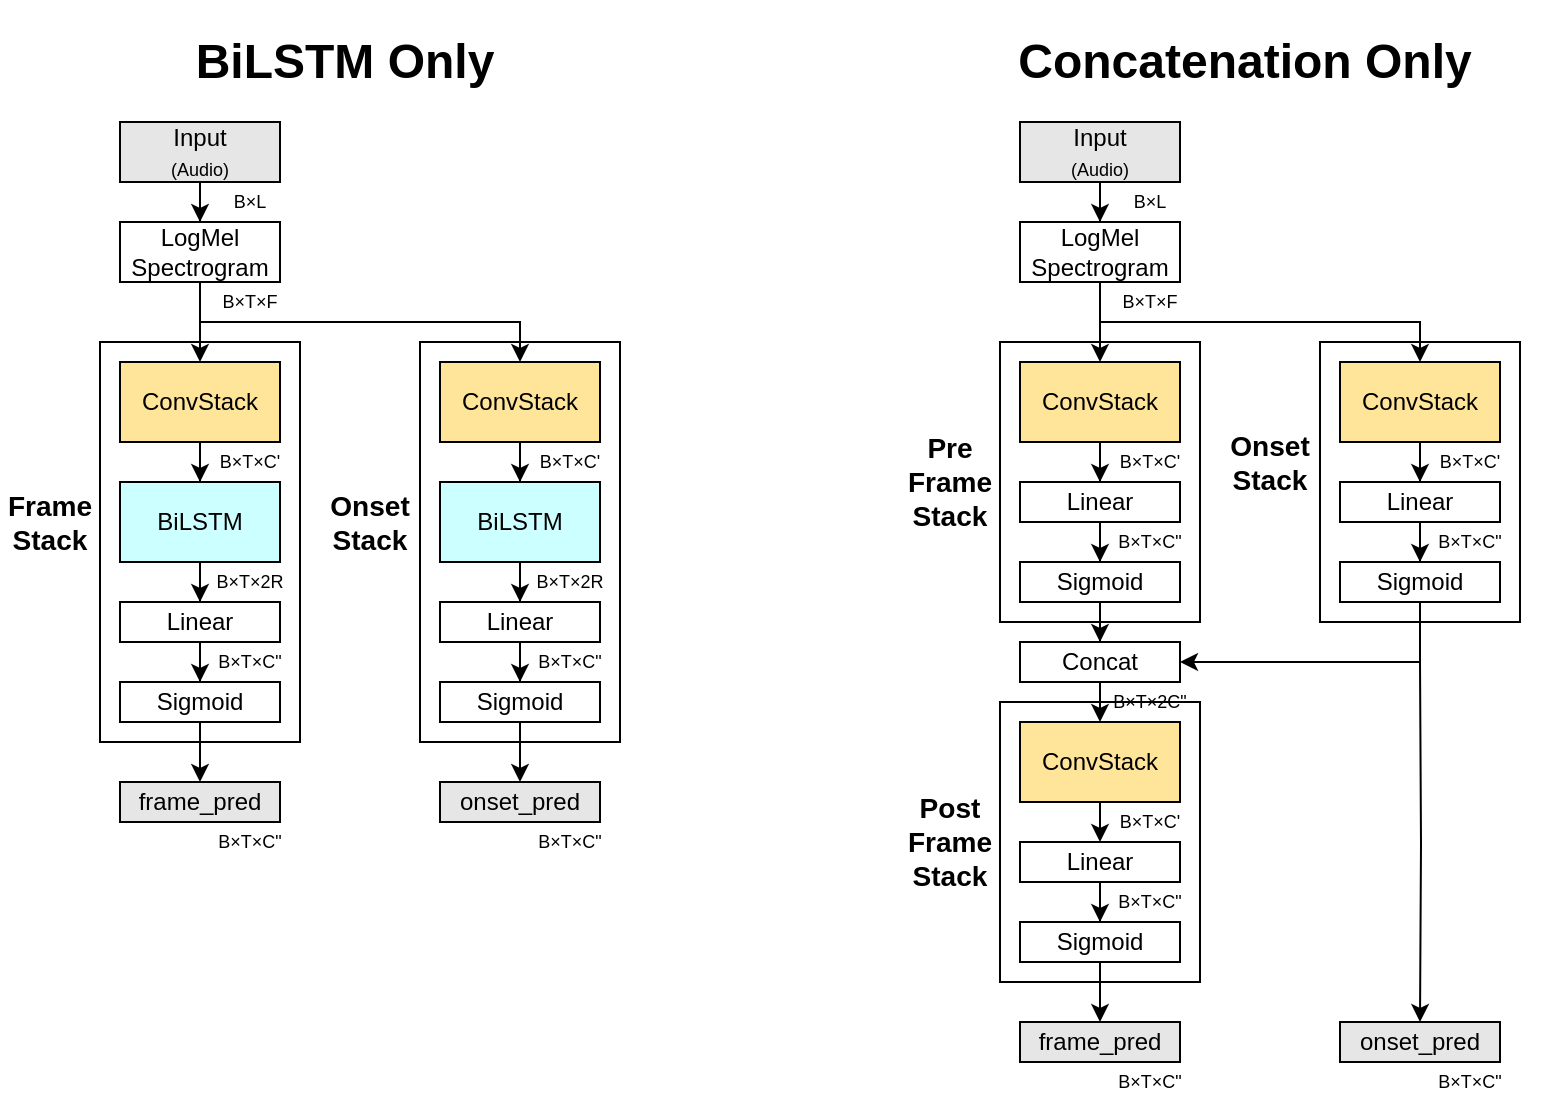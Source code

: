 <mxfile version="26.2.2">
  <diagram name="Page-1" id="Ry5E4VyP3oIoueq6zQVK">
    <mxGraphModel dx="910" dy="704" grid="1" gridSize="10" guides="1" tooltips="1" connect="1" arrows="1" fold="1" page="1" pageScale="1" pageWidth="827" pageHeight="1169" math="0" shadow="0">
      <root>
        <mxCell id="0" />
        <mxCell id="1" parent="0" />
        <mxCell id="hg9_Pr8IPu3EkkVxl7I2-6" value="" style="rounded=0;whiteSpace=wrap;html=1;align=center;fontColor=#000000;" parent="1" vertex="1">
          <mxGeometry x="620" y="490" width="100" height="140" as="geometry" />
        </mxCell>
        <mxCell id="FKnu9fOOEgawx1uUUJKB-68" value="&lt;h1&gt;Concatenation Only&lt;/h1&gt;" style="text;html=1;align=center;verticalAlign=middle;whiteSpace=wrap;rounded=0;fontStyle=1;fontColor=#000000;" parent="1" vertex="1">
          <mxGeometry x="590" y="150" width="305" height="40" as="geometry" />
        </mxCell>
        <mxCell id="FKnu9fOOEgawx1uUUJKB-69" value="" style="rounded=0;whiteSpace=wrap;html=1;align=center;fontColor=#000000;" parent="1" vertex="1">
          <mxGeometry x="780" y="310" width="100" height="140" as="geometry" />
        </mxCell>
        <mxCell id="hg9_Pr8IPu3EkkVxl7I2-3" style="edgeStyle=orthogonalEdgeStyle;rounded=0;orthogonalLoop=1;jettySize=auto;html=1;entryX=0.5;entryY=0;entryDx=0;entryDy=0;" parent="1" source="FKnu9fOOEgawx1uUUJKB-71" target="xEXkKyEz45HYC3gErNy9-41" edge="1">
          <mxGeometry relative="1" as="geometry">
            <mxPoint x="830" y="380" as="targetPoint" />
          </mxGeometry>
        </mxCell>
        <mxCell id="FKnu9fOOEgawx1uUUJKB-71" value="ConvStack" style="rounded=0;whiteSpace=wrap;html=1;fillColor=#FFE599;fontColor=#000000;" parent="1" vertex="1">
          <mxGeometry x="790" y="320" width="80" height="40" as="geometry" />
        </mxCell>
        <mxCell id="FKnu9fOOEgawx1uUUJKB-74" style="edgeStyle=orthogonalEdgeStyle;rounded=0;orthogonalLoop=1;jettySize=auto;html=1;fontColor=#000000;" parent="1" target="FKnu9fOOEgawx1uUUJKB-85" edge="1">
          <mxGeometry relative="1" as="geometry">
            <mxPoint x="830" y="470" as="sourcePoint" />
          </mxGeometry>
        </mxCell>
        <mxCell id="hg9_Pr8IPu3EkkVxl7I2-19" style="edgeStyle=orthogonalEdgeStyle;rounded=0;orthogonalLoop=1;jettySize=auto;html=1;entryX=1;entryY=0.5;entryDx=0;entryDy=0;exitX=0.5;exitY=1;exitDx=0;exitDy=0;" parent="1" source="xEXkKyEz45HYC3gErNy9-42" target="hg9_Pr8IPu3EkkVxl7I2-20" edge="1">
          <mxGeometry relative="1" as="geometry">
            <mxPoint x="830" y="500" as="sourcePoint" />
          </mxGeometry>
        </mxCell>
        <mxCell id="FKnu9fOOEgawx1uUUJKB-76" style="edgeStyle=orthogonalEdgeStyle;rounded=0;orthogonalLoop=1;jettySize=auto;html=1;fontColor=#000000;" parent="1" source="FKnu9fOOEgawx1uUUJKB-77" target="FKnu9fOOEgawx1uUUJKB-81" edge="1">
          <mxGeometry relative="1" as="geometry" />
        </mxCell>
        <mxCell id="FKnu9fOOEgawx1uUUJKB-77" value="Input&lt;div&gt;&lt;font style=&quot;font-size: 9px;&quot;&gt;(Audio)&lt;/font&gt;&lt;/div&gt;" style="rounded=0;whiteSpace=wrap;html=1;fontStyle=0;fillColor=#E6E6E6;fontColor=#000000;" parent="1" vertex="1">
          <mxGeometry x="630" y="200" width="80" height="30" as="geometry" />
        </mxCell>
        <mxCell id="FKnu9fOOEgawx1uUUJKB-78" value="&lt;p&gt;&lt;font&gt;B×&lt;span style=&quot;background-color: transparent;&quot;&gt;T&lt;/span&gt;&lt;span style=&quot;background-color: transparent;&quot;&gt;×C&#39;&lt;/span&gt;&lt;/font&gt;&lt;/p&gt;" style="text;html=1;align=center;verticalAlign=middle;whiteSpace=wrap;rounded=0;fontColor=#000000;fontSize=9;" parent="1" vertex="1">
          <mxGeometry x="830" y="360" width="50" height="20" as="geometry" />
        </mxCell>
        <mxCell id="FKnu9fOOEgawx1uUUJKB-80" style="edgeStyle=orthogonalEdgeStyle;rounded=0;orthogonalLoop=1;jettySize=auto;html=1;exitX=0.5;exitY=1;exitDx=0;exitDy=0;entryX=0.5;entryY=0;entryDx=0;entryDy=0;fontColor=#000000;" parent="1" source="FKnu9fOOEgawx1uUUJKB-81" target="FKnu9fOOEgawx1uUUJKB-71" edge="1">
          <mxGeometry relative="1" as="geometry" />
        </mxCell>
        <mxCell id="FKnu9fOOEgawx1uUUJKB-81" value="LogMel&lt;div&gt;Spectrogram&lt;/div&gt;" style="rounded=0;whiteSpace=wrap;html=1;fontColor=#000000;" parent="1" vertex="1">
          <mxGeometry x="630" y="250" width="80" height="30" as="geometry" />
        </mxCell>
        <mxCell id="FKnu9fOOEgawx1uUUJKB-82" value="&lt;p&gt;&lt;font&gt;B&lt;span style=&quot;background-color: transparent;&quot;&gt;×&lt;/span&gt;&lt;span style=&quot;background-color: transparent;&quot;&gt;T&lt;/span&gt;&lt;span style=&quot;background-color: transparent;&quot;&gt;×&lt;/span&gt;&lt;span style=&quot;background-color: transparent;&quot;&gt;F&lt;/span&gt;&lt;/font&gt;&lt;/p&gt;" style="text;html=1;align=center;verticalAlign=middle;whiteSpace=wrap;rounded=0;fontColor=#000000;fontSize=9;" parent="1" vertex="1">
          <mxGeometry x="670" y="280" width="50" height="20" as="geometry" />
        </mxCell>
        <mxCell id="FKnu9fOOEgawx1uUUJKB-83" value="&lt;h3&gt;Onset Stack&lt;/h3&gt;" style="text;html=1;align=center;verticalAlign=middle;whiteSpace=wrap;rounded=0;fontStyle=1;fontColor=#000000;" parent="1" vertex="1">
          <mxGeometry x="730" y="350" width="50" height="40" as="geometry" />
        </mxCell>
        <mxCell id="FKnu9fOOEgawx1uUUJKB-84" value="&lt;p&gt;&lt;font&gt;B×L&lt;/font&gt;&lt;/p&gt;" style="text;html=1;align=center;verticalAlign=middle;whiteSpace=wrap;rounded=0;fontColor=#000000;fontSize=9;" parent="1" vertex="1">
          <mxGeometry x="670" y="230" width="50" height="20" as="geometry" />
        </mxCell>
        <mxCell id="FKnu9fOOEgawx1uUUJKB-85" value="onset_pred" style="rounded=0;whiteSpace=wrap;html=1;fillColor=#E6E6E6;fontColor=#000000;" parent="1" vertex="1">
          <mxGeometry x="790" y="650" width="80" height="20" as="geometry" />
        </mxCell>
        <mxCell id="FKnu9fOOEgawx1uUUJKB-86" value="&lt;h3&gt;Pre Frame Stack&lt;/h3&gt;" style="text;html=1;align=center;verticalAlign=middle;whiteSpace=wrap;rounded=0;fontStyle=1;fontColor=#000000;" parent="1" vertex="1">
          <mxGeometry x="570" y="360" width="50" height="40" as="geometry" />
        </mxCell>
        <mxCell id="FKnu9fOOEgawx1uUUJKB-87" value="" style="rounded=0;whiteSpace=wrap;html=1;align=center;fontColor=#000000;" parent="1" vertex="1">
          <mxGeometry x="620" y="310" width="100" height="140" as="geometry" />
        </mxCell>
        <mxCell id="FKnu9fOOEgawx1uUUJKB-88" value="" style="edgeStyle=orthogonalEdgeStyle;rounded=0;orthogonalLoop=1;jettySize=auto;html=1;entryX=0.5;entryY=0;entryDx=0;entryDy=0;fontColor=#000000;" parent="1" source="FKnu9fOOEgawx1uUUJKB-89" target="FKnu9fOOEgawx1uUUJKB-91" edge="1">
          <mxGeometry relative="1" as="geometry" />
        </mxCell>
        <mxCell id="FKnu9fOOEgawx1uUUJKB-89" value="ConvStack" style="rounded=0;whiteSpace=wrap;html=1;fillColor=#FFE599;fontColor=#000000;" parent="1" vertex="1">
          <mxGeometry x="630" y="320" width="80" height="40" as="geometry" />
        </mxCell>
        <mxCell id="FKnu9fOOEgawx1uUUJKB-90" style="edgeStyle=orthogonalEdgeStyle;rounded=0;orthogonalLoop=1;jettySize=auto;html=1;entryX=0.5;entryY=0;entryDx=0;entryDy=0;fontColor=#000000;" parent="1" source="FKnu9fOOEgawx1uUUJKB-91" target="FKnu9fOOEgawx1uUUJKB-93" edge="1">
          <mxGeometry relative="1" as="geometry" />
        </mxCell>
        <mxCell id="FKnu9fOOEgawx1uUUJKB-91" value="Linear" style="rounded=0;whiteSpace=wrap;html=1;fontColor=#000000;" parent="1" vertex="1">
          <mxGeometry x="630" y="380" width="80" height="20" as="geometry" />
        </mxCell>
        <mxCell id="hg9_Pr8IPu3EkkVxl7I2-13" style="edgeStyle=orthogonalEdgeStyle;rounded=0;orthogonalLoop=1;jettySize=auto;html=1;entryX=0.5;entryY=0;entryDx=0;entryDy=0;" parent="1" source="FKnu9fOOEgawx1uUUJKB-93" target="hg9_Pr8IPu3EkkVxl7I2-20" edge="1">
          <mxGeometry relative="1" as="geometry" />
        </mxCell>
        <mxCell id="FKnu9fOOEgawx1uUUJKB-93" value="Sigmoid" style="rounded=0;whiteSpace=wrap;html=1;fontColor=#000000;" parent="1" vertex="1">
          <mxGeometry x="630" y="420" width="80" height="20" as="geometry" />
        </mxCell>
        <mxCell id="FKnu9fOOEgawx1uUUJKB-94" value="&lt;p&gt;&lt;font&gt;B×&lt;span style=&quot;background-color: transparent;&quot;&gt;T&lt;/span&gt;&lt;span style=&quot;background-color: transparent;&quot;&gt;×C&#39;&lt;/span&gt;&lt;/font&gt;&lt;/p&gt;" style="text;html=1;align=center;verticalAlign=middle;whiteSpace=wrap;rounded=0;fontColor=#000000;fontSize=9;" parent="1" vertex="1">
          <mxGeometry x="670" y="360" width="50" height="20" as="geometry" />
        </mxCell>
        <mxCell id="FKnu9fOOEgawx1uUUJKB-95" value="&lt;p&gt;&lt;font&gt;B×&lt;span style=&quot;background-color: transparent;&quot;&gt;T&lt;/span&gt;&lt;span style=&quot;background-color: transparent;&quot;&gt;×C&quot;&lt;/span&gt;&lt;/font&gt;&lt;/p&gt;" style="text;html=1;align=center;verticalAlign=middle;whiteSpace=wrap;rounded=0;fontColor=#000000;fontSize=9;" parent="1" vertex="1">
          <mxGeometry x="670" y="400" width="50" height="20" as="geometry" />
        </mxCell>
        <mxCell id="FKnu9fOOEgawx1uUUJKB-96" value="frame_pred" style="rounded=0;whiteSpace=wrap;html=1;fillColor=#E6E6E6;fontColor=#000000;" parent="1" vertex="1">
          <mxGeometry x="630" y="650" width="80" height="20" as="geometry" />
        </mxCell>
        <mxCell id="FKnu9fOOEgawx1uUUJKB-97" style="edgeStyle=orthogonalEdgeStyle;rounded=0;orthogonalLoop=1;jettySize=auto;html=1;fontColor=#000000;" parent="1" source="FKnu9fOOEgawx1uUUJKB-81" target="FKnu9fOOEgawx1uUUJKB-89" edge="1">
          <mxGeometry relative="1" as="geometry">
            <Array as="points">
              <mxPoint x="670" y="310" />
              <mxPoint x="670" y="310" />
            </Array>
          </mxGeometry>
        </mxCell>
        <mxCell id="FKnu9fOOEgawx1uUUJKB-100" value="&lt;p&gt;&lt;font&gt;B×&lt;span style=&quot;background-color: transparent;&quot;&gt;T&lt;/span&gt;&lt;span style=&quot;background-color: transparent;&quot;&gt;×C&quot;&lt;/span&gt;&lt;/font&gt;&lt;/p&gt;" style="text;html=1;align=center;verticalAlign=middle;whiteSpace=wrap;rounded=0;fontColor=#000000;fontSize=9;" parent="1" vertex="1">
          <mxGeometry x="670" y="670" width="50" height="20" as="geometry" />
        </mxCell>
        <mxCell id="FKnu9fOOEgawx1uUUJKB-101" value="&lt;p&gt;&lt;font&gt;B×&lt;span style=&quot;background-color: transparent;&quot;&gt;T&lt;/span&gt;&lt;span style=&quot;background-color: transparent;&quot;&gt;×C&quot;&lt;/span&gt;&lt;/font&gt;&lt;/p&gt;" style="text;html=1;align=center;verticalAlign=middle;whiteSpace=wrap;rounded=0;fontColor=#000000;fontSize=9;" parent="1" vertex="1">
          <mxGeometry x="830" y="670" width="50" height="20" as="geometry" />
        </mxCell>
        <mxCell id="hg9_Pr8IPu3EkkVxl7I2-1" value="&lt;h3&gt;Post Frame Stack&lt;/h3&gt;" style="text;html=1;align=center;verticalAlign=middle;whiteSpace=wrap;rounded=0;fontStyle=1;fontColor=#000000;" parent="1" vertex="1">
          <mxGeometry x="570" y="540" width="50" height="40" as="geometry" />
        </mxCell>
        <mxCell id="hg9_Pr8IPu3EkkVxl7I2-17" style="edgeStyle=orthogonalEdgeStyle;rounded=0;orthogonalLoop=1;jettySize=auto;html=1;entryX=0.5;entryY=0;entryDx=0;entryDy=0;" parent="1" source="hg9_Pr8IPu3EkkVxl7I2-8" target="FKnu9fOOEgawx1uUUJKB-96" edge="1">
          <mxGeometry relative="1" as="geometry" />
        </mxCell>
        <mxCell id="hg9_Pr8IPu3EkkVxl7I2-8" value="Sigmoid" style="rounded=0;whiteSpace=wrap;html=1;fontColor=#000000;" parent="1" vertex="1">
          <mxGeometry x="630" y="600" width="80" height="20" as="geometry" />
        </mxCell>
        <mxCell id="hg9_Pr8IPu3EkkVxl7I2-15" style="edgeStyle=orthogonalEdgeStyle;rounded=0;orthogonalLoop=1;jettySize=auto;html=1;entryX=0.5;entryY=0;entryDx=0;entryDy=0;" parent="1" source="hg9_Pr8IPu3EkkVxl7I2-10" target="hg9_Pr8IPu3EkkVxl7I2-8" edge="1">
          <mxGeometry relative="1" as="geometry" />
        </mxCell>
        <mxCell id="hg9_Pr8IPu3EkkVxl7I2-10" value="Linear" style="rounded=0;whiteSpace=wrap;html=1;fontColor=#000000;" parent="1" vertex="1">
          <mxGeometry x="630" y="560" width="80" height="20" as="geometry" />
        </mxCell>
        <mxCell id="hg9_Pr8IPu3EkkVxl7I2-14" style="edgeStyle=orthogonalEdgeStyle;rounded=0;orthogonalLoop=1;jettySize=auto;html=1;entryX=0.5;entryY=0;entryDx=0;entryDy=0;" parent="1" target="hg9_Pr8IPu3EkkVxl7I2-10" edge="1">
          <mxGeometry relative="1" as="geometry">
            <mxPoint x="670" y="540" as="sourcePoint" />
          </mxGeometry>
        </mxCell>
        <mxCell id="hg9_Pr8IPu3EkkVxl7I2-21" style="edgeStyle=orthogonalEdgeStyle;rounded=0;orthogonalLoop=1;jettySize=auto;html=1;entryX=0.5;entryY=0;entryDx=0;entryDy=0;" parent="1" source="hg9_Pr8IPu3EkkVxl7I2-20" edge="1">
          <mxGeometry relative="1" as="geometry">
            <mxPoint x="670" y="500" as="targetPoint" />
          </mxGeometry>
        </mxCell>
        <mxCell id="hg9_Pr8IPu3EkkVxl7I2-20" value="Concat" style="rounded=0;whiteSpace=wrap;html=1;fontColor=#000000;" parent="1" vertex="1">
          <mxGeometry x="630" y="460" width="80" height="20" as="geometry" />
        </mxCell>
        <mxCell id="hg9_Pr8IPu3EkkVxl7I2-22" value="&lt;p&gt;&lt;font&gt;B×&lt;span style=&quot;background-color: transparent;&quot;&gt;T&lt;/span&gt;&lt;span style=&quot;background-color: transparent;&quot;&gt;×2C&quot;&lt;/span&gt;&lt;/font&gt;&lt;/p&gt;" style="text;html=1;align=center;verticalAlign=middle;whiteSpace=wrap;rounded=0;fontColor=#000000;fontSize=9;" parent="1" vertex="1">
          <mxGeometry x="670" y="480" width="50" height="20" as="geometry" />
        </mxCell>
        <mxCell id="hg9_Pr8IPu3EkkVxl7I2-23" value="&lt;p&gt;&lt;font&gt;B×&lt;span style=&quot;background-color: transparent;&quot;&gt;T&lt;/span&gt;&lt;span style=&quot;background-color: transparent;&quot;&gt;×C&#39;&lt;/span&gt;&lt;/font&gt;&lt;/p&gt;" style="text;html=1;align=center;verticalAlign=middle;whiteSpace=wrap;rounded=0;fontColor=#000000;fontSize=9;" parent="1" vertex="1">
          <mxGeometry x="670" y="540" width="50" height="20" as="geometry" />
        </mxCell>
        <mxCell id="hg9_Pr8IPu3EkkVxl7I2-24" value="&lt;p&gt;&lt;font&gt;B×&lt;span style=&quot;background-color: transparent;&quot;&gt;T&lt;/span&gt;&lt;span style=&quot;background-color: transparent;&quot;&gt;×C&quot;&lt;/span&gt;&lt;/font&gt;&lt;/p&gt;" style="text;html=1;align=center;verticalAlign=middle;whiteSpace=wrap;rounded=0;fontColor=#000000;fontSize=9;" parent="1" vertex="1">
          <mxGeometry x="670" y="580" width="50" height="20" as="geometry" />
        </mxCell>
        <mxCell id="hg9_Pr8IPu3EkkVxl7I2-25" value="&lt;h1&gt;BiLSTM Only&lt;/h1&gt;" style="text;html=1;align=center;verticalAlign=middle;whiteSpace=wrap;rounded=0;fontStyle=1;fontColor=#000000;" parent="1" vertex="1">
          <mxGeometry x="140" y="150" width="305" height="40" as="geometry" />
        </mxCell>
        <mxCell id="hg9_Pr8IPu3EkkVxl7I2-33" style="edgeStyle=orthogonalEdgeStyle;rounded=0;orthogonalLoop=1;jettySize=auto;html=1;fontColor=#000000;" parent="1" source="hg9_Pr8IPu3EkkVxl7I2-34" target="hg9_Pr8IPu3EkkVxl7I2-38" edge="1">
          <mxGeometry relative="1" as="geometry" />
        </mxCell>
        <mxCell id="hg9_Pr8IPu3EkkVxl7I2-34" value="Input&lt;div&gt;&lt;font style=&quot;font-size: 9px;&quot;&gt;(Audio)&lt;/font&gt;&lt;/div&gt;" style="rounded=0;whiteSpace=wrap;html=1;fontStyle=0;fillColor=#E6E6E6;fontColor=#000000;" parent="1" vertex="1">
          <mxGeometry x="180" y="200" width="80" height="30" as="geometry" />
        </mxCell>
        <mxCell id="hg9_Pr8IPu3EkkVxl7I2-38" value="LogMel&lt;div&gt;Spectrogram&lt;/div&gt;" style="rounded=0;whiteSpace=wrap;html=1;fontColor=#000000;" parent="1" vertex="1">
          <mxGeometry x="180" y="250" width="80" height="30" as="geometry" />
        </mxCell>
        <mxCell id="hg9_Pr8IPu3EkkVxl7I2-39" value="&lt;p&gt;&lt;font&gt;B&lt;span style=&quot;background-color: transparent;&quot;&gt;×&lt;/span&gt;&lt;span style=&quot;background-color: transparent;&quot;&gt;T&lt;/span&gt;&lt;span style=&quot;background-color: transparent;&quot;&gt;×&lt;/span&gt;&lt;span style=&quot;background-color: transparent;&quot;&gt;F&lt;/span&gt;&lt;/font&gt;&lt;/p&gt;" style="text;html=1;align=center;verticalAlign=middle;whiteSpace=wrap;rounded=0;fontColor=#000000;fontSize=9;" parent="1" vertex="1">
          <mxGeometry x="220" y="280" width="50" height="20" as="geometry" />
        </mxCell>
        <mxCell id="hg9_Pr8IPu3EkkVxl7I2-40" value="&lt;h3&gt;Onset Stack&lt;/h3&gt;" style="text;html=1;align=center;verticalAlign=middle;whiteSpace=wrap;rounded=0;fontStyle=1;fontColor=#000000;" parent="1" vertex="1">
          <mxGeometry x="280" y="380" width="50" height="40" as="geometry" />
        </mxCell>
        <mxCell id="hg9_Pr8IPu3EkkVxl7I2-41" value="&lt;p&gt;&lt;font&gt;B×L&lt;/font&gt;&lt;/p&gt;" style="text;html=1;align=center;verticalAlign=middle;whiteSpace=wrap;rounded=0;fontColor=#000000;fontSize=9;" parent="1" vertex="1">
          <mxGeometry x="220" y="230" width="50" height="20" as="geometry" />
        </mxCell>
        <mxCell id="hg9_Pr8IPu3EkkVxl7I2-43" value="&lt;h3&gt;Frame Stack&lt;/h3&gt;" style="text;html=1;align=center;verticalAlign=middle;whiteSpace=wrap;rounded=0;fontStyle=1;fontColor=#000000;" parent="1" vertex="1">
          <mxGeometry x="120" y="380" width="50" height="40" as="geometry" />
        </mxCell>
        <mxCell id="xEXkKyEz45HYC3gErNy9-12" value="" style="rounded=0;whiteSpace=wrap;html=1;align=center;fontColor=#000000;" parent="1" vertex="1">
          <mxGeometry x="330" y="310" width="100" height="200" as="geometry" />
        </mxCell>
        <mxCell id="xEXkKyEz45HYC3gErNy9-13" style="edgeStyle=orthogonalEdgeStyle;rounded=0;orthogonalLoop=1;jettySize=auto;html=1;entryX=0.5;entryY=0;entryDx=0;entryDy=0;" parent="1" source="xEXkKyEz45HYC3gErNy9-14" target="xEXkKyEz45HYC3gErNy9-24" edge="1">
          <mxGeometry relative="1" as="geometry" />
        </mxCell>
        <mxCell id="xEXkKyEz45HYC3gErNy9-14" value="ConvStack" style="rounded=0;whiteSpace=wrap;html=1;fillColor=#FFE599;fontColor=#000000;" parent="1" vertex="1">
          <mxGeometry x="340" y="320" width="80" height="40" as="geometry" />
        </mxCell>
        <mxCell id="xEXkKyEz45HYC3gErNy9-15" style="edgeStyle=orthogonalEdgeStyle;rounded=0;orthogonalLoop=1;jettySize=auto;html=1;entryX=0.5;entryY=0;entryDx=0;entryDy=0;fontColor=#000000;" parent="1" source="xEXkKyEz45HYC3gErNy9-16" target="xEXkKyEz45HYC3gErNy9-18" edge="1">
          <mxGeometry relative="1" as="geometry" />
        </mxCell>
        <mxCell id="xEXkKyEz45HYC3gErNy9-16" value="Linear" style="rounded=0;whiteSpace=wrap;html=1;fontColor=#000000;" parent="1" vertex="1">
          <mxGeometry x="340" y="440" width="80" height="20" as="geometry" />
        </mxCell>
        <mxCell id="xEXkKyEz45HYC3gErNy9-17" style="edgeStyle=orthogonalEdgeStyle;rounded=0;orthogonalLoop=1;jettySize=auto;html=1;fontColor=#000000;" parent="1" source="xEXkKyEz45HYC3gErNy9-18" target="xEXkKyEz45HYC3gErNy9-21" edge="1">
          <mxGeometry relative="1" as="geometry" />
        </mxCell>
        <mxCell id="xEXkKyEz45HYC3gErNy9-18" value="Sigmoid" style="rounded=0;whiteSpace=wrap;html=1;fontColor=#000000;" parent="1" vertex="1">
          <mxGeometry x="340" y="480" width="80" height="20" as="geometry" />
        </mxCell>
        <mxCell id="xEXkKyEz45HYC3gErNy9-19" value="&lt;p&gt;&lt;font&gt;B×&lt;span style=&quot;background-color: transparent;&quot;&gt;T&lt;/span&gt;&lt;span style=&quot;background-color: transparent;&quot;&gt;×C&#39;&lt;/span&gt;&lt;/font&gt;&lt;/p&gt;" style="text;html=1;align=center;verticalAlign=middle;whiteSpace=wrap;rounded=0;fontColor=#000000;fontSize=9;" parent="1" vertex="1">
          <mxGeometry x="380" y="360" width="50" height="20" as="geometry" />
        </mxCell>
        <mxCell id="xEXkKyEz45HYC3gErNy9-20" value="&lt;p&gt;&lt;font&gt;B&lt;span style=&quot;background-color: transparent;&quot;&gt;×&lt;/span&gt;&lt;span style=&quot;background-color: transparent;&quot;&gt;T&lt;/span&gt;&lt;span style=&quot;background-color: transparent;&quot;&gt;×C&quot;&lt;/span&gt;&lt;/font&gt;&lt;/p&gt;" style="text;html=1;align=center;verticalAlign=middle;whiteSpace=wrap;rounded=0;fontColor=#000000;fontSize=9;" parent="1" vertex="1">
          <mxGeometry x="380" y="460" width="50" height="20" as="geometry" />
        </mxCell>
        <mxCell id="xEXkKyEz45HYC3gErNy9-21" value="onset_pred" style="rounded=0;whiteSpace=wrap;html=1;fillColor=#E6E6E6;fontColor=#000000;" parent="1" vertex="1">
          <mxGeometry x="340" y="530" width="80" height="20" as="geometry" />
        </mxCell>
        <mxCell id="xEXkKyEz45HYC3gErNy9-22" value="&lt;p&gt;&lt;font&gt;B×&lt;span style=&quot;background-color: transparent;&quot;&gt;T&lt;/span&gt;&lt;span style=&quot;background-color: transparent;&quot;&gt;×C&quot;&lt;/span&gt;&lt;/font&gt;&lt;/p&gt;" style="text;html=1;align=center;verticalAlign=middle;whiteSpace=wrap;rounded=0;fontColor=#000000;fontSize=9;" parent="1" vertex="1">
          <mxGeometry x="380" y="550" width="50" height="20" as="geometry" />
        </mxCell>
        <mxCell id="xEXkKyEz45HYC3gErNy9-23" style="edgeStyle=orthogonalEdgeStyle;rounded=0;orthogonalLoop=1;jettySize=auto;html=1;entryX=0.5;entryY=0;entryDx=0;entryDy=0;" parent="1" source="xEXkKyEz45HYC3gErNy9-24" target="xEXkKyEz45HYC3gErNy9-16" edge="1">
          <mxGeometry relative="1" as="geometry" />
        </mxCell>
        <mxCell id="xEXkKyEz45HYC3gErNy9-24" value="BiLSTM" style="rounded=0;whiteSpace=wrap;html=1;fontColor=#000000;fillColor=#CCFFFF;" parent="1" vertex="1">
          <mxGeometry x="340" y="380" width="80" height="40" as="geometry" />
        </mxCell>
        <mxCell id="xEXkKyEz45HYC3gErNy9-25" value="&lt;p&gt;&lt;font&gt;B×&lt;span style=&quot;background-color: transparent;&quot;&gt;T&lt;/span&gt;&lt;span style=&quot;background-color: transparent;&quot;&gt;×2R&lt;/span&gt;&lt;/font&gt;&lt;/p&gt;" style="text;html=1;align=center;verticalAlign=middle;whiteSpace=wrap;rounded=0;fontColor=#000000;fontSize=9;" parent="1" vertex="1">
          <mxGeometry x="380" y="420" width="50" height="20" as="geometry" />
        </mxCell>
        <mxCell id="hg9_Pr8IPu3EkkVxl7I2-53" value="frame_pred" style="rounded=0;whiteSpace=wrap;html=1;fillColor=#E6E6E6;fontColor=#000000;" parent="1" vertex="1">
          <mxGeometry x="180" y="530" width="80" height="20" as="geometry" />
        </mxCell>
        <mxCell id="hg9_Pr8IPu3EkkVxl7I2-55" value="&lt;p&gt;&lt;font&gt;B×&lt;span style=&quot;background-color: transparent;&quot;&gt;T&lt;/span&gt;&lt;span style=&quot;background-color: transparent;&quot;&gt;×C&quot;&lt;/span&gt;&lt;/font&gt;&lt;/p&gt;" style="text;html=1;align=center;verticalAlign=middle;whiteSpace=wrap;rounded=0;fontColor=#000000;fontSize=9;" parent="1" vertex="1">
          <mxGeometry x="220" y="550" width="50" height="20" as="geometry" />
        </mxCell>
        <mxCell id="xEXkKyEz45HYC3gErNy9-26" value="" style="rounded=0;whiteSpace=wrap;html=1;align=center;fontColor=#000000;" parent="1" vertex="1">
          <mxGeometry x="170" y="310" width="100" height="200" as="geometry" />
        </mxCell>
        <mxCell id="xEXkKyEz45HYC3gErNy9-27" style="edgeStyle=orthogonalEdgeStyle;rounded=0;orthogonalLoop=1;jettySize=auto;html=1;entryX=0.5;entryY=0;entryDx=0;entryDy=0;" parent="1" source="xEXkKyEz45HYC3gErNy9-28" target="xEXkKyEz45HYC3gErNy9-38" edge="1">
          <mxGeometry relative="1" as="geometry" />
        </mxCell>
        <mxCell id="xEXkKyEz45HYC3gErNy9-28" value="ConvStack" style="rounded=0;whiteSpace=wrap;html=1;fillColor=#FFE599;fontColor=#000000;" parent="1" vertex="1">
          <mxGeometry x="180" y="320" width="80" height="40" as="geometry" />
        </mxCell>
        <mxCell id="xEXkKyEz45HYC3gErNy9-29" style="edgeStyle=orthogonalEdgeStyle;rounded=0;orthogonalLoop=1;jettySize=auto;html=1;entryX=0.5;entryY=0;entryDx=0;entryDy=0;fontColor=#000000;" parent="1" source="xEXkKyEz45HYC3gErNy9-30" target="xEXkKyEz45HYC3gErNy9-32" edge="1">
          <mxGeometry relative="1" as="geometry" />
        </mxCell>
        <mxCell id="xEXkKyEz45HYC3gErNy9-30" value="Linear" style="rounded=0;whiteSpace=wrap;html=1;fontColor=#000000;" parent="1" vertex="1">
          <mxGeometry x="180" y="440" width="80" height="20" as="geometry" />
        </mxCell>
        <mxCell id="xEXkKyEz45HYC3gErNy9-31" style="edgeStyle=orthogonalEdgeStyle;rounded=0;orthogonalLoop=1;jettySize=auto;html=1;fontColor=#000000;entryX=0.5;entryY=0;entryDx=0;entryDy=0;" parent="1" source="xEXkKyEz45HYC3gErNy9-32" target="hg9_Pr8IPu3EkkVxl7I2-53" edge="1">
          <mxGeometry relative="1" as="geometry">
            <mxPoint x="220" y="530" as="targetPoint" />
          </mxGeometry>
        </mxCell>
        <mxCell id="xEXkKyEz45HYC3gErNy9-32" value="Sigmoid" style="rounded=0;whiteSpace=wrap;html=1;fontColor=#000000;" parent="1" vertex="1">
          <mxGeometry x="180" y="480" width="80" height="20" as="geometry" />
        </mxCell>
        <mxCell id="xEXkKyEz45HYC3gErNy9-33" value="&lt;p&gt;&lt;font&gt;B×&lt;span style=&quot;background-color: transparent;&quot;&gt;T&lt;/span&gt;&lt;span style=&quot;background-color: transparent;&quot;&gt;×C&#39;&lt;/span&gt;&lt;/font&gt;&lt;/p&gt;" style="text;html=1;align=center;verticalAlign=middle;whiteSpace=wrap;rounded=0;fontColor=#000000;fontSize=9;" parent="1" vertex="1">
          <mxGeometry x="220" y="360" width="50" height="20" as="geometry" />
        </mxCell>
        <mxCell id="xEXkKyEz45HYC3gErNy9-34" value="&lt;p&gt;&lt;font&gt;B&lt;span style=&quot;background-color: transparent;&quot;&gt;×&lt;/span&gt;&lt;span style=&quot;background-color: transparent;&quot;&gt;T&lt;/span&gt;&lt;span style=&quot;background-color: transparent;&quot;&gt;×C&quot;&lt;/span&gt;&lt;/font&gt;&lt;/p&gt;" style="text;html=1;align=center;verticalAlign=middle;whiteSpace=wrap;rounded=0;fontColor=#000000;fontSize=9;" parent="1" vertex="1">
          <mxGeometry x="220" y="460" width="50" height="20" as="geometry" />
        </mxCell>
        <mxCell id="xEXkKyEz45HYC3gErNy9-37" style="edgeStyle=orthogonalEdgeStyle;rounded=0;orthogonalLoop=1;jettySize=auto;html=1;entryX=0.5;entryY=0;entryDx=0;entryDy=0;" parent="1" source="xEXkKyEz45HYC3gErNy9-38" target="xEXkKyEz45HYC3gErNy9-30" edge="1">
          <mxGeometry relative="1" as="geometry" />
        </mxCell>
        <mxCell id="xEXkKyEz45HYC3gErNy9-38" value="BiLSTM" style="rounded=0;whiteSpace=wrap;html=1;fontColor=#000000;fillColor=#CCFFFF;" parent="1" vertex="1">
          <mxGeometry x="180" y="380" width="80" height="40" as="geometry" />
        </mxCell>
        <mxCell id="xEXkKyEz45HYC3gErNy9-39" value="&lt;p&gt;&lt;font&gt;B×&lt;span style=&quot;background-color: transparent;&quot;&gt;T&lt;/span&gt;&lt;span style=&quot;background-color: transparent;&quot;&gt;×2R&lt;/span&gt;&lt;/font&gt;&lt;/p&gt;" style="text;html=1;align=center;verticalAlign=middle;whiteSpace=wrap;rounded=0;fontColor=#000000;fontSize=9;" parent="1" vertex="1">
          <mxGeometry x="220" y="420" width="50" height="20" as="geometry" />
        </mxCell>
        <mxCell id="hg9_Pr8IPu3EkkVxl7I2-54" style="edgeStyle=orthogonalEdgeStyle;rounded=0;orthogonalLoop=1;jettySize=auto;html=1;fontColor=#000000;entryX=0.5;entryY=0;entryDx=0;entryDy=0;" parent="1" source="hg9_Pr8IPu3EkkVxl7I2-38" target="xEXkKyEz45HYC3gErNy9-28" edge="1">
          <mxGeometry relative="1" as="geometry">
            <Array as="points" />
            <mxPoint x="220" y="320" as="targetPoint" />
          </mxGeometry>
        </mxCell>
        <mxCell id="hg9_Pr8IPu3EkkVxl7I2-37" style="edgeStyle=orthogonalEdgeStyle;rounded=0;orthogonalLoop=1;jettySize=auto;html=1;exitX=0.5;exitY=1;exitDx=0;exitDy=0;entryX=0.5;entryY=0;entryDx=0;entryDy=0;fontColor=#000000;" parent="1" source="hg9_Pr8IPu3EkkVxl7I2-38" target="xEXkKyEz45HYC3gErNy9-14" edge="1">
          <mxGeometry relative="1" as="geometry" />
        </mxCell>
        <mxCell id="xEXkKyEz45HYC3gErNy9-40" style="edgeStyle=orthogonalEdgeStyle;rounded=0;orthogonalLoop=1;jettySize=auto;html=1;entryX=0.5;entryY=0;entryDx=0;entryDy=0;fontColor=#000000;" parent="1" source="xEXkKyEz45HYC3gErNy9-41" target="xEXkKyEz45HYC3gErNy9-42" edge="1">
          <mxGeometry relative="1" as="geometry" />
        </mxCell>
        <mxCell id="xEXkKyEz45HYC3gErNy9-41" value="Linear" style="rounded=0;whiteSpace=wrap;html=1;fontColor=#000000;" parent="1" vertex="1">
          <mxGeometry x="790" y="380" width="80" height="20" as="geometry" />
        </mxCell>
        <mxCell id="xEXkKyEz45HYC3gErNy9-42" value="Sigmoid" style="rounded=0;whiteSpace=wrap;html=1;fontColor=#000000;" parent="1" vertex="1">
          <mxGeometry x="790" y="420" width="80" height="20" as="geometry" />
        </mxCell>
        <mxCell id="xEXkKyEz45HYC3gErNy9-43" value="&lt;p&gt;&lt;font&gt;B×&lt;span style=&quot;background-color: transparent;&quot;&gt;T&lt;/span&gt;&lt;span style=&quot;background-color: transparent;&quot;&gt;×C&quot;&lt;/span&gt;&lt;/font&gt;&lt;/p&gt;" style="text;html=1;align=center;verticalAlign=middle;whiteSpace=wrap;rounded=0;fontColor=#000000;fontSize=9;" parent="1" vertex="1">
          <mxGeometry x="830" y="400" width="50" height="20" as="geometry" />
        </mxCell>
        <mxCell id="xEXkKyEz45HYC3gErNy9-44" value="ConvStack" style="rounded=0;whiteSpace=wrap;html=1;fillColor=#FFE599;fontColor=#000000;" parent="1" vertex="1">
          <mxGeometry x="630" y="500" width="80" height="40" as="geometry" />
        </mxCell>
      </root>
    </mxGraphModel>
  </diagram>
</mxfile>
